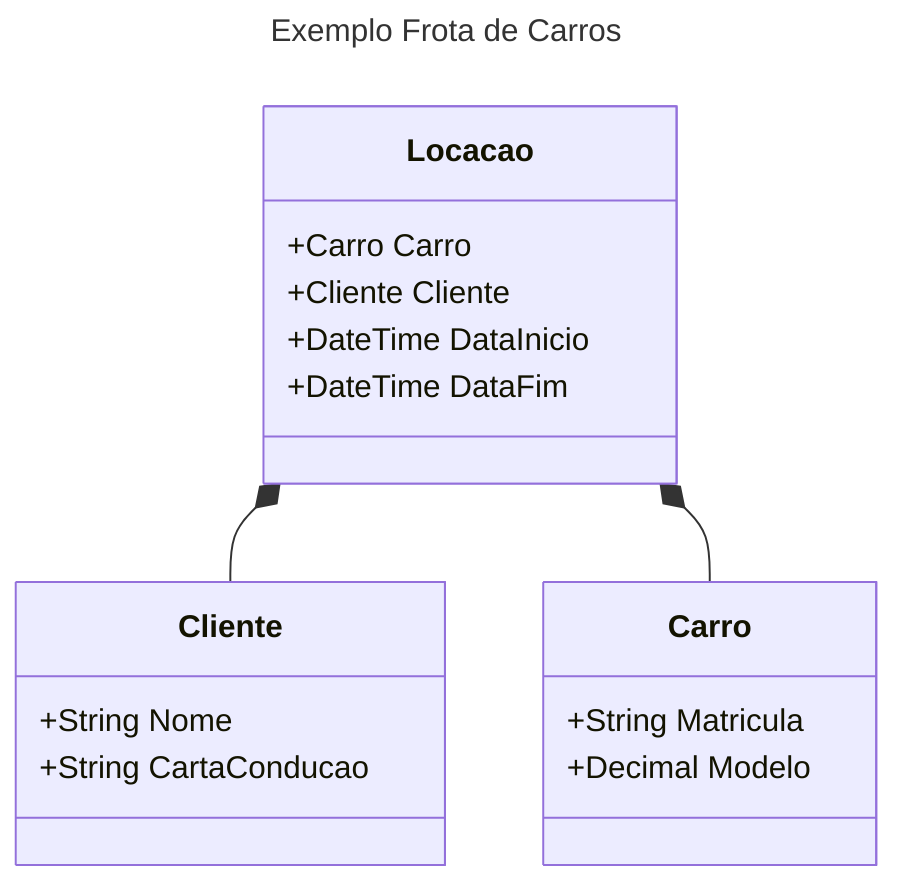 ---
title: Exemplo Frota de Carros
---
classDiagram
    Locacao *-- Cliente 
    Locacao *-- Carro
    

class Cliente{
    +String Nome
    +String CartaConducao
}

class Carro{
    +String Matricula
    +Decimal Modelo
}

class Locacao{
    +Carro Carro
    +Cliente Cliente
    +DateTime DataInicio 
    +DateTime DataFim 
}